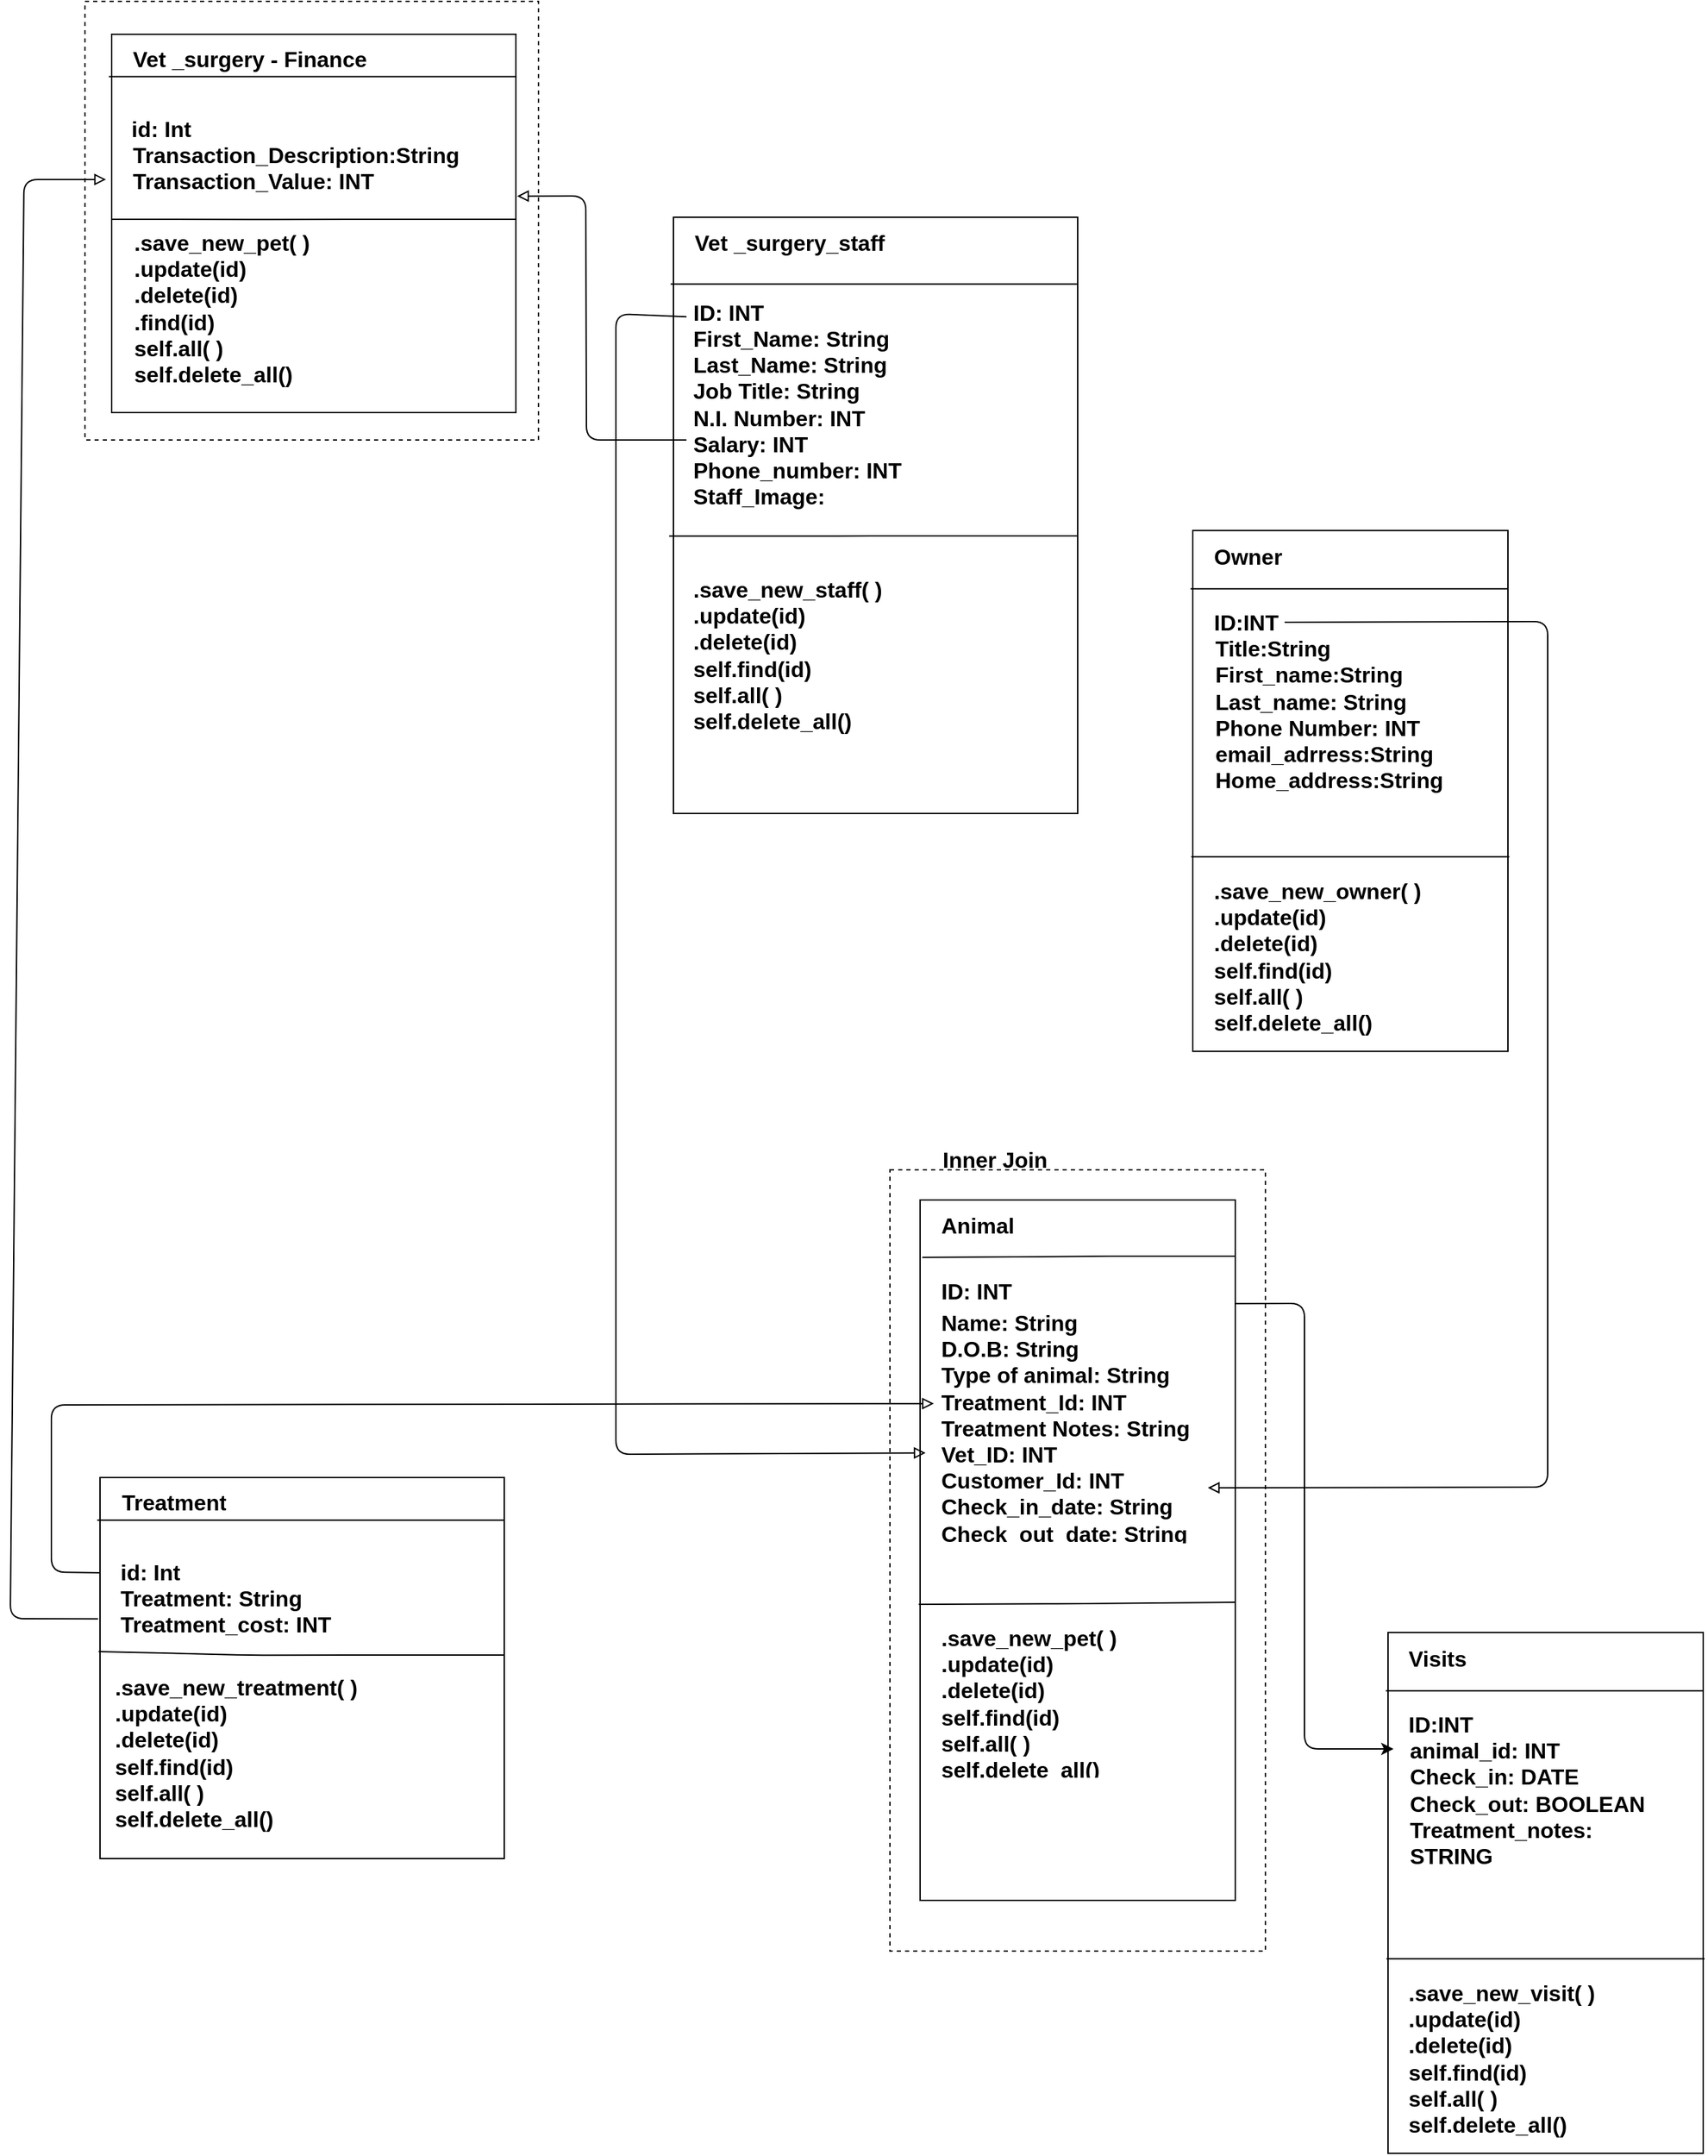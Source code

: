 <mxfile version="10.6.6" type="github"><diagram id="XCgUu8U2IO9fywOfpuGp" name="Page-1"><mxGraphModel dx="3693" dy="3100" grid="1" gridSize="10" guides="1" tooltips="1" connect="1" arrows="1" fold="1" page="1" pageScale="2" pageWidth="827" pageHeight="1169" math="0" shadow="0"><root><mxCell id="0"/><mxCell id="1" parent="0"/><mxCell id="_DHkSWLqKMgMGic8Y6Iu-29" value="" style="rounded=0;whiteSpace=wrap;html=1;fillColor=none;dashed=1;" parent="1" vertex="1"><mxGeometry x="907.5" y="1272.5" width="274" height="570" as="geometry"/></mxCell><mxCell id="_DHkSWLqKMgMGic8Y6Iu-2" value="" style="rounded=0;whiteSpace=wrap;html=1;fontSize=22;" parent="1" vertex="1"><mxGeometry x="929.5" y="1294.5" width="230" height="511" as="geometry"/></mxCell><mxCell id="_DHkSWLqKMgMGic8Y6Iu-3" value="&lt;b&gt;&lt;font style=&quot;font-size: 16px&quot;&gt;Animal&lt;/font&gt;&lt;/b&gt;" style="text;html=1;strokeColor=none;fillColor=none;spacing=5;spacingTop=-20;whiteSpace=wrap;overflow=hidden;rounded=0;fontSize=12;" parent="1" vertex="1"><mxGeometry x="939.5" y="1314.071" width="190" height="10" as="geometry"/></mxCell><mxCell id="_DHkSWLqKMgMGic8Y6Iu-4" value="&lt;font size=&quot;3&quot;&gt;&lt;b&gt;ID: INT&lt;br&gt;&lt;/b&gt;&lt;/font&gt;" style="text;html=1;strokeColor=none;fillColor=none;spacing=5;spacingTop=-20;whiteSpace=wrap;overflow=hidden;rounded=0;fontSize=12;" parent="1" vertex="1"><mxGeometry x="939.5" y="1362.071" width="190" height="10" as="geometry"/></mxCell><mxCell id="_DHkSWLqKMgMGic8Y6Iu-5" value="&lt;font size=&quot;3&quot;&gt;&lt;b&gt;Name: String&lt;br&gt;D.O.B: String&amp;nbsp;&lt;br&gt;Type of animal: String&lt;br&gt;Treatment_Id: INT&amp;nbsp;&lt;br&gt;Treatment Notes: String&lt;br&gt;Vet_ID: INT&lt;br&gt;Customer_Id: INT&lt;br&gt;Check_in_date: String&lt;br&gt;Check_out_date: String&lt;br&gt;&lt;br&gt;&lt;/b&gt;&lt;/font&gt;" style="text;html=1;strokeColor=none;fillColor=none;spacing=5;spacingTop=-20;whiteSpace=wrap;overflow=hidden;rounded=0;fontSize=12;" parent="1" vertex="1"><mxGeometry x="939.5" y="1384.5" width="200" height="160" as="geometry"/></mxCell><mxCell id="_DHkSWLqKMgMGic8Y6Iu-7" value="&lt;font size=&quot;3&quot;&gt;&lt;b&gt;.save_new_pet( )&amp;nbsp;&lt;br&gt;.update(id)&lt;br&gt;.delete(id)&amp;nbsp;&lt;br&gt;&lt;/b&gt;&lt;/font&gt;&lt;b&gt;&lt;font style=&quot;font-size: 16px&quot;&gt;self.find(id)&amp;nbsp;&lt;/font&gt;&lt;/b&gt;&lt;font size=&quot;3&quot;&gt;&lt;b&gt;&lt;br&gt;self.all( )&lt;br&gt;self.delete_all()&lt;br&gt;&lt;br&gt;&lt;br&gt;&lt;/b&gt;&lt;/font&gt;" style="text;html=1;strokeColor=none;fillColor=none;spacing=5;spacingTop=-20;whiteSpace=wrap;overflow=hidden;rounded=0;fontSize=12;" parent="1" vertex="1"><mxGeometry x="939.5" y="1614.5" width="200" height="101" as="geometry"/></mxCell><mxCell id="_DHkSWLqKMgMGic8Y6Iu-10" value="" style="endArrow=none;html=1;fontSize=12;exitX=0.007;exitY=0.082;exitDx=0;exitDy=0;exitPerimeter=0;" parent="1" source="_DHkSWLqKMgMGic8Y6Iu-2" edge="1"><mxGeometry width="50" height="50" relative="1" as="geometry"><mxPoint x="929.5" y="1744.071" as="sourcePoint"/><mxPoint x="1159.5" y="1335.5" as="targetPoint"/><Array as="points"><mxPoint x="1078.5" y="1335.5"/></Array></mxGeometry></mxCell><mxCell id="_DHkSWLqKMgMGic8Y6Iu-11" value="" style="rounded=0;whiteSpace=wrap;html=1;fontSize=22;" parent="1" vertex="1"><mxGeometry x="749.5" y="577.5" width="295" height="435" as="geometry"/></mxCell><mxCell id="_DHkSWLqKMgMGic8Y6Iu-12" value="&lt;b&gt;&lt;font style=&quot;font-size: 16px&quot;&gt;Vet _surgery_staff&lt;/font&gt;&lt;/b&gt;" style="text;html=1;strokeColor=none;fillColor=none;spacing=5;spacingTop=-20;whiteSpace=wrap;overflow=hidden;rounded=0;fontSize=12;" parent="1" vertex="1"><mxGeometry x="760" y="596.571" width="190" height="10" as="geometry"/></mxCell><mxCell id="_DHkSWLqKMgMGic8Y6Iu-13" value="&lt;font size=&quot;3&quot;&gt;&lt;b&gt;ID: INT&amp;nbsp;&lt;br&gt;&lt;/b&gt;&lt;/font&gt;" style="text;html=1;strokeColor=none;fillColor=none;spacing=5;spacingTop=-20;whiteSpace=wrap;overflow=hidden;rounded=0;fontSize=12;" parent="1" vertex="1"><mxGeometry x="759" y="647.571" width="190" height="10" as="geometry"/></mxCell><mxCell id="_DHkSWLqKMgMGic8Y6Iu-14" value="&lt;font size=&quot;3&quot;&gt;&lt;b&gt;First_Name: String&lt;br&gt;Last_Name: String&amp;nbsp;&lt;br&gt;Job&amp;nbsp;Title: String&amp;nbsp;&lt;br&gt;N.I. Number: INT&lt;br&gt;Salary: INT&amp;nbsp;&lt;br&gt;Phone_number: INT&lt;br&gt;Staff_Image:&amp;nbsp;&lt;br&gt;&lt;/b&gt;&lt;/font&gt;" style="text;html=1;strokeColor=none;fillColor=none;spacing=5;spacingTop=-20;whiteSpace=wrap;overflow=hidden;rounded=0;fontSize=12;" parent="1" vertex="1"><mxGeometry x="759" y="667" width="200" height="133" as="geometry"/></mxCell><mxCell id="_DHkSWLqKMgMGic8Y6Iu-15" value="&lt;font size=&quot;3&quot;&gt;&lt;b&gt;.save_new_staff( )&amp;nbsp;&lt;br&gt;.update(id)&lt;br&gt;.delete(id)&amp;nbsp;&lt;br&gt;&lt;/b&gt;&lt;/font&gt;&lt;b&gt;&lt;font style=&quot;font-size: 16px&quot;&gt;self.find(id)&amp;nbsp;&lt;/font&gt;&lt;/b&gt;&lt;font size=&quot;3&quot;&gt;&lt;b&gt;&lt;br&gt;self.all( )&lt;br&gt;self.delete_all()&lt;br&gt;&lt;br&gt;&lt;/b&gt;&lt;/font&gt;" style="text;html=1;strokeColor=none;fillColor=none;spacing=5;spacingTop=-20;whiteSpace=wrap;overflow=hidden;rounded=0;fontSize=12;" parent="1" vertex="1"><mxGeometry x="759" y="850" width="284" height="155" as="geometry"/></mxCell><mxCell id="_DHkSWLqKMgMGic8Y6Iu-16" value="" style="endArrow=none;html=1;fontSize=12;exitX=-0.014;exitY=0.555;exitDx=0;exitDy=0;exitPerimeter=0;" parent="1" edge="1"><mxGeometry width="50" height="50" relative="1" as="geometry"><mxPoint x="746.357" y="810.071" as="sourcePoint"/><mxPoint x="1044.5" y="810" as="targetPoint"/><Array as="points"><mxPoint x="859" y="810.071"/></Array></mxGeometry></mxCell><mxCell id="_DHkSWLqKMgMGic8Y6Iu-17" value="" style="endArrow=none;html=1;fontSize=12;exitX=-0.007;exitY=0.112;exitDx=0;exitDy=0;exitPerimeter=0;entryX=0.999;entryY=0.112;entryDx=0;entryDy=0;entryPerimeter=0;" parent="1" source="_DHkSWLqKMgMGic8Y6Iu-11" target="_DHkSWLqKMgMGic8Y6Iu-11" edge="1"><mxGeometry width="50" height="50" relative="1" as="geometry"><mxPoint x="749" y="1026.571" as="sourcePoint"/><mxPoint x="799" y="976.571" as="targetPoint"/></mxGeometry></mxCell><mxCell id="_DHkSWLqKMgMGic8Y6Iu-19" value="" style="rounded=0;whiteSpace=wrap;html=1;fontSize=22;" parent="1" vertex="1"><mxGeometry x="1128.5" y="806.071" width="230" height="380" as="geometry"/></mxCell><mxCell id="_DHkSWLqKMgMGic8Y6Iu-20" value="&lt;b&gt;&lt;font style=&quot;font-size: 16px&quot;&gt;Owner&amp;nbsp;&lt;/font&gt;&lt;/b&gt;" style="text;html=1;strokeColor=none;fillColor=none;spacing=5;spacingTop=-20;whiteSpace=wrap;overflow=hidden;rounded=0;fontSize=12;" parent="1" vertex="1"><mxGeometry x="1138.5" y="826.071" width="190" height="10" as="geometry"/></mxCell><mxCell id="_DHkSWLqKMgMGic8Y6Iu-21" value="&lt;font size=&quot;3&quot;&gt;&lt;b&gt;ID:INT&lt;br&gt;&lt;/b&gt;&lt;/font&gt;" style="text;html=1;strokeColor=none;fillColor=none;spacing=5;spacingTop=-20;whiteSpace=wrap;overflow=hidden;rounded=0;fontSize=12;" parent="1" vertex="1"><mxGeometry x="1138.5" y="874.071" width="190" height="10" as="geometry"/></mxCell><mxCell id="_DHkSWLqKMgMGic8Y6Iu-22" value="&lt;font size=&quot;3&quot;&gt;&lt;b&gt;&lt;br&gt;Title:String&lt;br&gt;First_name:String&lt;br&gt;Last_name: String&lt;br&gt;Phone Number: INT&lt;br&gt;email_adrress:String&lt;br&gt;Home_address:String&lt;br&gt;&lt;/b&gt;&lt;/font&gt;" style="text;html=1;strokeColor=none;fillColor=none;spacing=5;spacingTop=-20;whiteSpace=wrap;overflow=hidden;rounded=0;fontSize=12;" parent="1" vertex="1"><mxGeometry x="1139.5" y="874" width="200" height="156" as="geometry"/></mxCell><mxCell id="_DHkSWLqKMgMGic8Y6Iu-23" value="&lt;font size=&quot;3&quot;&gt;&lt;b&gt;.save_new_owner( )&amp;nbsp;&lt;br&gt;.update(id)&lt;br&gt;.delete(id)&amp;nbsp;&lt;br&gt;&lt;/b&gt;&lt;/font&gt;&lt;b&gt;&lt;font style=&quot;font-size: 16px&quot;&gt;self.find(id)&amp;nbsp;&lt;/font&gt;&lt;/b&gt;&lt;font size=&quot;3&quot;&gt;&lt;b&gt;&lt;br&gt;self.all( )&lt;br&gt;self.delete_all()&lt;br&gt;&lt;br&gt;&lt;br&gt;&lt;/b&gt;&lt;/font&gt;" style="text;html=1;strokeColor=none;fillColor=none;spacing=5;spacingTop=-20;whiteSpace=wrap;overflow=hidden;rounded=0;fontSize=12;" parent="1" vertex="1"><mxGeometry x="1138.5" y="1070.071" width="200" height="112" as="geometry"/></mxCell><mxCell id="_DHkSWLqKMgMGic8Y6Iu-24" value="" style="endArrow=none;html=1;fontSize=12;exitX=-0.007;exitY=0.616;exitDx=0;exitDy=0;exitPerimeter=0;" parent="1" edge="1"><mxGeometry width="50" height="50" relative="1" as="geometry"><mxPoint x="1127.357" y="1044.071" as="sourcePoint"/><mxPoint x="1359.5" y="1044.071" as="targetPoint"/><Array as="points"><mxPoint x="1238.5" y="1044.071"/></Array></mxGeometry></mxCell><mxCell id="_DHkSWLqKMgMGic8Y6Iu-25" value="" style="endArrow=none;html=1;fontSize=12;exitX=-0.007;exitY=0.112;exitDx=0;exitDy=0;exitPerimeter=0;entryX=0.999;entryY=0.112;entryDx=0;entryDy=0;entryPerimeter=0;" parent="1" source="_DHkSWLqKMgMGic8Y6Iu-19" target="_DHkSWLqKMgMGic8Y6Iu-19" edge="1"><mxGeometry width="50" height="50" relative="1" as="geometry"><mxPoint x="1128.5" y="1256.071" as="sourcePoint"/><mxPoint x="1178.5" y="1206.071" as="targetPoint"/></mxGeometry></mxCell><mxCell id="_DHkSWLqKMgMGic8Y6Iu-28" value="&lt;b&gt;&lt;font style=&quot;font-size: 16px&quot;&gt;Inner Join&lt;/font&gt;&lt;/b&gt;" style="text;html=1;strokeColor=none;fillColor=none;spacing=5;spacingTop=-20;whiteSpace=wrap;overflow=hidden;rounded=0;fontSize=12;" parent="1" vertex="1"><mxGeometry x="941" y="1265.571" width="190" height="10" as="geometry"/></mxCell><mxCell id="_DHkSWLqKMgMGic8Y6Iu-9" value="" style="endArrow=none;html=1;fontSize=12;entryX=1.001;entryY=0.41;entryDx=0;entryDy=0;entryPerimeter=0;" parent="1" edge="1"><mxGeometry width="50" height="50" relative="1" as="geometry"><mxPoint x="928.5" y="1589.5" as="sourcePoint"/><mxPoint x="1159.5" y="1588" as="targetPoint"/><Array as="points"><mxPoint x="1039.5" y="1589.071"/></Array></mxGeometry></mxCell><mxCell id="_DHkSWLqKMgMGic8Y6Iu-30" value="" style="endArrow=block;html=1;fontSize=12;entryX=-0.03;entryY=0.591;entryDx=0;entryDy=0;exitX=0;exitY=0.25;exitDx=0;exitDy=0;entryPerimeter=0;startArrow=none;startFill=0;endFill=0;" parent="1" source="_DHkSWLqKMgMGic8Y6Iu-13" target="_DHkSWLqKMgMGic8Y6Iu-5" edge="1"><mxGeometry width="50" height="50" relative="1" as="geometry"><mxPoint x="697.5" y="1066.929" as="sourcePoint"/><mxPoint x="777.5" y="1865.5" as="targetPoint"/><Array as="points"><mxPoint x="707.5" y="648"/><mxPoint x="707.5" y="1480"/></Array></mxGeometry></mxCell><mxCell id="_DHkSWLqKMgMGic8Y6Iu-31" value="" style="endArrow=block;html=1;fontSize=12;entryX=1;entryY=0.75;entryDx=0;entryDy=0;endFill=0;" parent="1" target="_DHkSWLqKMgMGic8Y6Iu-5" edge="1"><mxGeometry width="50" height="50" relative="1" as="geometry"><mxPoint x="1195.5" y="873" as="sourcePoint"/><mxPoint x="1157.5" y="1480.5" as="targetPoint"/><Array as="points"><mxPoint x="1387.5" y="872.5"/><mxPoint x="1387.5" y="1504"/></Array></mxGeometry></mxCell><mxCell id="_DHkSWLqKMgMGic8Y6Iu-47" value="" style="rounded=0;whiteSpace=wrap;html=1;fontSize=22;" parent="1" vertex="1"><mxGeometry x="339.5" y="444" width="295" height="276" as="geometry"/></mxCell><mxCell id="_DHkSWLqKMgMGic8Y6Iu-48" value="&lt;b&gt;&lt;font&gt;&lt;font size=&quot;3&quot;&gt;Vet _surgery - Finance&lt;/font&gt;&lt;/font&gt;&lt;/b&gt;" style="text;html=1;strokeColor=none;fillColor=none;spacing=5;spacingTop=-20;whiteSpace=wrap;overflow=hidden;rounded=0;fontSize=12;" parent="1" vertex="1"><mxGeometry x="349.5" y="463" width="258" height="10" as="geometry"/></mxCell><mxCell id="_DHkSWLqKMgMGic8Y6Iu-49" value="&lt;font size=&quot;3&quot;&gt;&lt;b&gt;id: Int&lt;br&gt;Name: String&lt;br&gt;&lt;/b&gt;&lt;/font&gt;" style="text;html=1;strokeColor=none;fillColor=none;spacing=5;spacingTop=-20;whiteSpace=wrap;overflow=hidden;rounded=0;fontSize=12;" parent="1" vertex="1"><mxGeometry x="349" y="514.071" width="190" height="10" as="geometry"/></mxCell><mxCell id="_DHkSWLqKMgMGic8Y6Iu-50" value="&lt;font size=&quot;3&quot;&gt;&lt;b&gt;Transaction_Description:String&lt;br&gt;Transaction_Value: INT&lt;br&gt;&lt;/b&gt;&lt;/font&gt;" style="text;html=1;strokeColor=none;fillColor=none;spacing=5;spacingTop=-20;whiteSpace=wrap;overflow=hidden;rounded=0;fontSize=12;" parent="1" vertex="1"><mxGeometry x="349.5" y="533" width="267" height="112" as="geometry"/></mxCell><mxCell id="_DHkSWLqKMgMGic8Y6Iu-51" value="&lt;font size=&quot;3&quot;&gt;&lt;b&gt;.save_new_pet( )&amp;nbsp;&lt;br&gt;.update(id)&lt;br&gt;.delete(id)&amp;nbsp;&lt;br&gt;&lt;/b&gt;&lt;/font&gt;&lt;b&gt;&lt;font style=&quot;font-size: 16px&quot;&gt;.find(id)&amp;nbsp;&lt;/font&gt;&lt;/b&gt;&lt;font size=&quot;3&quot;&gt;&lt;b&gt;&lt;br&gt;self.all( )&lt;br&gt;self.delete_all()&lt;br&gt;&lt;br&gt;&lt;/b&gt;&lt;/font&gt;" style="text;html=1;strokeColor=none;fillColor=none;spacing=5;spacingTop=-20;whiteSpace=wrap;overflow=hidden;rounded=0;fontSize=12;" parent="1" vertex="1"><mxGeometry x="350.5" y="596.5" width="284" height="155" as="geometry"/></mxCell><mxCell id="_DHkSWLqKMgMGic8Y6Iu-52" value="" style="endArrow=none;html=1;fontSize=12;" parent="1" edge="1"><mxGeometry width="50" height="50" relative="1" as="geometry"><mxPoint x="340" y="579" as="sourcePoint"/><mxPoint x="634.5" y="579" as="targetPoint"/><Array as="points"><mxPoint x="449" y="579.071"/></Array></mxGeometry></mxCell><mxCell id="_DHkSWLqKMgMGic8Y6Iu-53" value="" style="endArrow=none;html=1;fontSize=12;exitX=-0.007;exitY=0.112;exitDx=0;exitDy=0;exitPerimeter=0;entryX=0.999;entryY=0.112;entryDx=0;entryDy=0;entryPerimeter=0;" parent="1" source="_DHkSWLqKMgMGic8Y6Iu-47" target="_DHkSWLqKMgMGic8Y6Iu-47" edge="1"><mxGeometry width="50" height="50" relative="1" as="geometry"><mxPoint x="339" y="893.071" as="sourcePoint"/><mxPoint x="389" y="843.071" as="targetPoint"/></mxGeometry></mxCell><mxCell id="_DHkSWLqKMgMGic8Y6Iu-61" value="" style="rounded=0;whiteSpace=wrap;html=1;fontSize=22;" parent="1" vertex="1"><mxGeometry x="331" y="1497" width="295" height="278" as="geometry"/></mxCell><mxCell id="_DHkSWLqKMgMGic8Y6Iu-62" value="&lt;font size=&quot;3&quot;&gt;&lt;b&gt;Treatment&lt;/b&gt;&lt;/font&gt;" style="text;html=1;strokeColor=none;fillColor=none;spacing=5;spacingTop=-20;whiteSpace=wrap;overflow=hidden;rounded=0;fontSize=12;" parent="1" vertex="1"><mxGeometry x="341.5" y="1515.571" width="190" height="10" as="geometry"/></mxCell><mxCell id="_DHkSWLqKMgMGic8Y6Iu-63" value="&lt;font size=&quot;3&quot;&gt;&lt;b&gt;id: Int&lt;br&gt;Name: String&lt;br&gt;&lt;/b&gt;&lt;/font&gt;" style="text;html=1;strokeColor=none;fillColor=none;spacing=5;spacingTop=-20;whiteSpace=wrap;overflow=hidden;rounded=0;fontSize=12;" parent="1" vertex="1"><mxGeometry x="340.5" y="1566.571" width="190" height="10" as="geometry"/></mxCell><mxCell id="_DHkSWLqKMgMGic8Y6Iu-64" value="&lt;font size=&quot;3&quot;&gt;&lt;b&gt;Treatment: String&lt;br&gt;Treatment_cost: INT&lt;br&gt;&lt;/b&gt;&lt;/font&gt;" style="text;html=1;strokeColor=none;fillColor=none;spacing=5;spacingTop=-20;whiteSpace=wrap;overflow=hidden;rounded=0;fontSize=12;" parent="1" vertex="1"><mxGeometry x="340.5" y="1585.571" width="200" height="112" as="geometry"/></mxCell><mxCell id="_DHkSWLqKMgMGic8Y6Iu-65" value="&lt;font size=&quot;3&quot;&gt;&lt;b&gt;.save_new_treatment( )&amp;nbsp;&lt;br&gt;.update(id)&lt;br&gt;.delete(id)&amp;nbsp;&lt;br&gt;&lt;/b&gt;&lt;/font&gt;&lt;b&gt;&lt;font style=&quot;font-size: 16px&quot;&gt;self.find(id)&amp;nbsp;&lt;/font&gt;&lt;/b&gt;&lt;font size=&quot;3&quot;&gt;&lt;b&gt;&lt;br&gt;self.all( )&lt;br&gt;self.delete_all()&lt;br&gt;&lt;br&gt;&lt;/b&gt;&lt;/font&gt;" style="text;html=1;strokeColor=none;fillColor=none;spacing=5;spacingTop=-20;whiteSpace=wrap;overflow=hidden;rounded=0;fontSize=12;" parent="1" vertex="1"><mxGeometry x="336.5" y="1650.5" width="284" height="155" as="geometry"/></mxCell><mxCell id="_DHkSWLqKMgMGic8Y6Iu-66" value="" style="endArrow=none;html=1;fontSize=12;" parent="1" edge="1"><mxGeometry width="50" height="50" relative="1" as="geometry"><mxPoint x="330" y="1624" as="sourcePoint"/><mxPoint x="626" y="1626.5" as="targetPoint"/><Array as="points"><mxPoint x="440.5" y="1626.571"/></Array></mxGeometry></mxCell><mxCell id="_DHkSWLqKMgMGic8Y6Iu-67" value="" style="endArrow=none;html=1;fontSize=12;exitX=-0.007;exitY=0.112;exitDx=0;exitDy=0;exitPerimeter=0;entryX=0.999;entryY=0.112;entryDx=0;entryDy=0;entryPerimeter=0;" parent="1" source="_DHkSWLqKMgMGic8Y6Iu-61" target="_DHkSWLqKMgMGic8Y6Iu-61" edge="1"><mxGeometry width="50" height="50" relative="1" as="geometry"><mxPoint x="330.5" y="1945.571" as="sourcePoint"/><mxPoint x="380.5" y="1895.571" as="targetPoint"/></mxGeometry></mxCell><mxCell id="_DHkSWLqKMgMGic8Y6Iu-68" value="" style="endArrow=none;html=1;fontSize=12;exitX=0;exitY=0.366;exitDx=0;exitDy=0;exitPerimeter=0;entryX=0;entryY=0.25;entryDx=0;entryDy=0;endFill=0;startArrow=block;startFill=0;" parent="1" source="_DHkSWLqKMgMGic8Y6Iu-5" target="_DHkSWLqKMgMGic8Y6Iu-61" edge="1"><mxGeometry width="50" height="50" relative="1" as="geometry"><mxPoint x="325.5" y="1910" as="sourcePoint"/><mxPoint x="325.5" y="1550" as="targetPoint"/><Array as="points"><mxPoint x="295.5" y="1444"/><mxPoint x="295.5" y="1566"/></Array></mxGeometry></mxCell><mxCell id="_DHkSWLqKMgMGic8Y6Iu-76" value="" style="endArrow=none;html=1;fontSize=12;entryX=-0.005;entryY=0.371;entryDx=0;entryDy=0;entryPerimeter=0;exitX=-0.014;exitY=0.384;exitDx=0;exitDy=0;exitPerimeter=0;startArrow=block;startFill=0;" parent="1" source="_DHkSWLqKMgMGic8Y6Iu-47" target="_DHkSWLqKMgMGic8Y6Iu-61" edge="1"><mxGeometry width="50" height="50" relative="1" as="geometry"><mxPoint x="295.5" y="1910" as="sourcePoint"/><mxPoint x="345.5" y="1860" as="targetPoint"/><Array as="points"><mxPoint x="275.5" y="550"/><mxPoint x="265.5" y="1600"/></Array></mxGeometry></mxCell><mxCell id="_DHkSWLqKMgMGic8Y6Iu-77" value="" style="endArrow=none;html=1;fontSize=12;exitX=1.003;exitY=0.428;exitDx=0;exitDy=0;exitPerimeter=0;startArrow=block;startFill=0;" parent="1" source="_DHkSWLqKMgMGic8Y6Iu-47" edge="1"><mxGeometry width="50" height="50" relative="1" as="geometry"><mxPoint x="355.5" y="850" as="sourcePoint"/><mxPoint x="759" y="740" as="targetPoint"/><Array as="points"><mxPoint x="685.5" y="562"/><mxPoint x="686" y="740"/></Array></mxGeometry></mxCell><mxCell id="_DHkSWLqKMgMGic8Y6Iu-79" value="" style="rounded=0;whiteSpace=wrap;html=1;fillColor=none;dashed=1;" parent="1" vertex="1"><mxGeometry x="320" y="420" width="331" height="320" as="geometry"/></mxCell><mxCell id="7KP117-i6mUkXNJNc6I8-1" value="" style="rounded=0;whiteSpace=wrap;html=1;fontSize=22;" vertex="1" parent="1"><mxGeometry x="1271" y="1610.071" width="230" height="380" as="geometry"/></mxCell><mxCell id="7KP117-i6mUkXNJNc6I8-2" value="&lt;b&gt;&lt;font style=&quot;font-size: 16px&quot;&gt;Visits&amp;nbsp;&lt;/font&gt;&lt;/b&gt;" style="text;html=1;strokeColor=none;fillColor=none;spacing=5;spacingTop=-20;whiteSpace=wrap;overflow=hidden;rounded=0;fontSize=12;" vertex="1" parent="1"><mxGeometry x="1281" y="1630.071" width="190" height="10" as="geometry"/></mxCell><mxCell id="7KP117-i6mUkXNJNc6I8-3" value="&lt;font size=&quot;3&quot;&gt;&lt;b&gt;ID:INT&lt;br&gt;&lt;/b&gt;&lt;/font&gt;" style="text;html=1;strokeColor=none;fillColor=none;spacing=5;spacingTop=-20;whiteSpace=wrap;overflow=hidden;rounded=0;fontSize=12;" vertex="1" parent="1"><mxGeometry x="1281" y="1678.071" width="190" height="10" as="geometry"/></mxCell><mxCell id="7KP117-i6mUkXNJNc6I8-4" value="&lt;font size=&quot;3&quot;&gt;&lt;b&gt;&lt;br&gt;animal_id: INT&lt;br&gt;Check_in: DATE&amp;nbsp;&lt;br&gt;Check_out: BOOLEAN&lt;br&gt;Treatment_notes: STRING&lt;br&gt;&lt;/b&gt;&lt;/font&gt;" style="text;html=1;strokeColor=none;fillColor=none;spacing=5;spacingTop=-20;whiteSpace=wrap;overflow=hidden;rounded=0;fontSize=12;" vertex="1" parent="1"><mxGeometry x="1282" y="1678" width="200" height="156" as="geometry"/></mxCell><mxCell id="7KP117-i6mUkXNJNc6I8-5" value="&lt;font size=&quot;3&quot;&gt;&lt;b&gt;.save_new_visit( )&amp;nbsp;&lt;br&gt;.update(id)&lt;br&gt;.delete(id)&amp;nbsp;&lt;br&gt;&lt;/b&gt;&lt;/font&gt;&lt;b&gt;&lt;font style=&quot;font-size: 16px&quot;&gt;self.find(id)&amp;nbsp;&lt;/font&gt;&lt;/b&gt;&lt;font size=&quot;3&quot;&gt;&lt;b&gt;&lt;br&gt;self.all( )&lt;br&gt;self.delete_all()&lt;br&gt;&lt;br&gt;&lt;br&gt;&lt;/b&gt;&lt;/font&gt;" style="text;html=1;strokeColor=none;fillColor=none;spacing=5;spacingTop=-20;whiteSpace=wrap;overflow=hidden;rounded=0;fontSize=12;" vertex="1" parent="1"><mxGeometry x="1281" y="1874.071" width="200" height="112" as="geometry"/></mxCell><mxCell id="7KP117-i6mUkXNJNc6I8-6" value="" style="endArrow=none;html=1;fontSize=12;exitX=-0.007;exitY=0.616;exitDx=0;exitDy=0;exitPerimeter=0;" edge="1" parent="1"><mxGeometry width="50" height="50" relative="1" as="geometry"><mxPoint x="1269.857" y="1848.071" as="sourcePoint"/><mxPoint x="1502" y="1848.071" as="targetPoint"/><Array as="points"><mxPoint x="1381" y="1848.071"/></Array></mxGeometry></mxCell><mxCell id="7KP117-i6mUkXNJNc6I8-7" value="" style="endArrow=none;html=1;fontSize=12;exitX=-0.007;exitY=0.112;exitDx=0;exitDy=0;exitPerimeter=0;entryX=0.999;entryY=0.112;entryDx=0;entryDy=0;entryPerimeter=0;" edge="1" parent="1" source="7KP117-i6mUkXNJNc6I8-1" target="7KP117-i6mUkXNJNc6I8-1"><mxGeometry width="50" height="50" relative="1" as="geometry"><mxPoint x="1271" y="2060.071" as="sourcePoint"/><mxPoint x="1321" y="2010.071" as="targetPoint"/></mxGeometry></mxCell><mxCell id="7KP117-i6mUkXNJNc6I8-8" value="" style="endArrow=classic;html=1;entryX=-0.035;entryY=0.109;entryDx=0;entryDy=0;entryPerimeter=0;exitX=1.002;exitY=0.148;exitDx=0;exitDy=0;exitPerimeter=0;" edge="1" parent="1" source="_DHkSWLqKMgMGic8Y6Iu-2" target="7KP117-i6mUkXNJNc6I8-4"><mxGeometry width="50" height="50" relative="1" as="geometry"><mxPoint x="740" y="2060" as="sourcePoint"/><mxPoint x="790" y="2010" as="targetPoint"/><Array as="points"><mxPoint x="1210" y="1370"/><mxPoint x="1210" y="1695"/></Array></mxGeometry></mxCell></root></mxGraphModel></diagram></mxfile>
